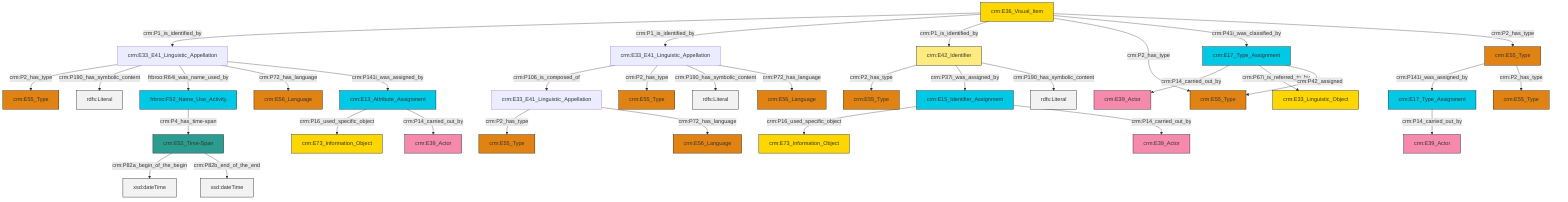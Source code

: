 graph TD
classDef Literal fill:#f2f2f2,stroke:#000000;
classDef CRM_Entity fill:#FFFFFF,stroke:#000000;
classDef Temporal_Entity fill:#00C9E6, stroke:#000000;
classDef Type fill:#E18312, stroke:#000000;
classDef Time-Span fill:#2C9C91, stroke:#000000;
classDef Appellation fill:#FFEB7F, stroke:#000000;
classDef Place fill:#008836, stroke:#000000;
classDef Persistent_Item fill:#B266B2, stroke:#000000;
classDef Conceptual_Object fill:#FFD700, stroke:#000000;
classDef Physical_Thing fill:#D2B48C, stroke:#000000;
classDef Actor fill:#f58aad, stroke:#000000;
classDef PC_Classes fill:#4ce600, stroke:#000000;
classDef Multi fill:#cccccc,stroke:#000000;

2["crm:E33_E41_Linguistic_Appellation"]:::Default -->|crm:P2_has_type| 3["crm:E55_Type"]:::Type
6["crm:E17_Type_Assignment"]:::Temporal_Entity -->|crm:P14_carried_out_by| 7["crm:E39_Actor"]:::Actor
8["crm:E33_E41_Linguistic_Appellation"]:::Default -->|crm:P106_is_composed_of| 9["crm:E33_E41_Linguistic_Appellation"]:::Default
11["crm:E17_Type_Assignment"]:::Temporal_Entity -->|crm:P14_carried_out_by| 12["crm:E39_Actor"]:::Actor
8["crm:E33_E41_Linguistic_Appellation"]:::Default -->|crm:P2_has_type| 14["crm:E55_Type"]:::Type
15["crm:E36_Visual_Item"]:::Conceptual_Object -->|crm:P1_is_identified_by| 2["crm:E33_E41_Linguistic_Appellation"]:::Default
15["crm:E36_Visual_Item"]:::Conceptual_Object -->|crm:P1_is_identified_by| 8["crm:E33_E41_Linguistic_Appellation"]:::Default
16["frbroo:F52_Name_Use_Activity"]:::Temporal_Entity -->|crm:P4_has_time-span| 17["crm:E52_Time-Span"]:::Time-Span
2["crm:E33_E41_Linguistic_Appellation"]:::Default -->|crm:P190_has_symbolic_content| 18[rdfs:Literal]:::Literal
9["crm:E33_E41_Linguistic_Appellation"]:::Default -->|crm:P2_has_type| 23["crm:E55_Type"]:::Type
9["crm:E33_E41_Linguistic_Appellation"]:::Default -->|crm:P72_has_language| 24["crm:E56_Language"]:::Type
8["crm:E33_E41_Linguistic_Appellation"]:::Default -->|crm:P190_has_symbolic_content| 27[rdfs:Literal]:::Literal
15["crm:E36_Visual_Item"]:::Conceptual_Object -->|crm:P1_is_identified_by| 28["crm:E42_Identifier"]:::Appellation
30["crm:E13_Attribute_Assignment"]:::Temporal_Entity -->|crm:P16_used_specific_object| 0["crm:E73_Information_Object"]:::Conceptual_Object
8["crm:E33_E41_Linguistic_Appellation"]:::Default -->|crm:P72_has_language| 35["crm:E56_Language"]:::Type
15["crm:E36_Visual_Item"]:::Conceptual_Object -->|crm:P2_has_type| 20["crm:E55_Type"]:::Type
2["crm:E33_E41_Linguistic_Appellation"]:::Default -->|frbroo:R64i_was_name_used_by| 16["frbroo:F52_Name_Use_Activity"]:::Temporal_Entity
37["crm:E15_Identifier_Assignment"]:::Temporal_Entity -->|crm:P16_used_specific_object| 38["crm:E73_Information_Object"]:::Conceptual_Object
2["crm:E33_E41_Linguistic_Appellation"]:::Default -->|crm:P72_has_language| 25["crm:E56_Language"]:::Type
15["crm:E36_Visual_Item"]:::Conceptual_Object -->|crm:P41i_was_classified_by| 6["crm:E17_Type_Assignment"]:::Temporal_Entity
44["crm:E55_Type"]:::Type -->|crm:P141i_was_assigned_by| 11["crm:E17_Type_Assignment"]:::Temporal_Entity
15["crm:E36_Visual_Item"]:::Conceptual_Object -->|crm:P2_has_type| 44["crm:E55_Type"]:::Type
28["crm:E42_Identifier"]:::Appellation -->|crm:P2_has_type| 42["crm:E55_Type"]:::Type
30["crm:E13_Attribute_Assignment"]:::Temporal_Entity -->|crm:P14_carried_out_by| 39["crm:E39_Actor"]:::Actor
6["crm:E17_Type_Assignment"]:::Temporal_Entity -->|crm:P67i_is_referred_to_by| 49["crm:E33_Linguistic_Object"]:::Conceptual_Object
44["crm:E55_Type"]:::Type -->|crm:P2_has_type| 47["crm:E55_Type"]:::Type
28["crm:E42_Identifier"]:::Appellation -->|crm:P37i_was_assigned_by| 37["crm:E15_Identifier_Assignment"]:::Temporal_Entity
28["crm:E42_Identifier"]:::Appellation -->|crm:P190_has_symbolic_content| 51[rdfs:Literal]:::Literal
17["crm:E52_Time-Span"]:::Time-Span -->|crm:P82a_begin_of_the_begin| 57[xsd:dateTime]:::Literal
37["crm:E15_Identifier_Assignment"]:::Temporal_Entity -->|crm:P14_carried_out_by| 4["crm:E39_Actor"]:::Actor
17["crm:E52_Time-Span"]:::Time-Span -->|crm:P82b_end_of_the_end| 59[xsd:dateTime]:::Literal
6["crm:E17_Type_Assignment"]:::Temporal_Entity -->|crm:P42_assigned| 20["crm:E55_Type"]:::Type
2["crm:E33_E41_Linguistic_Appellation"]:::Default -->|crm:P141i_was_assigned_by| 30["crm:E13_Attribute_Assignment"]:::Temporal_Entity